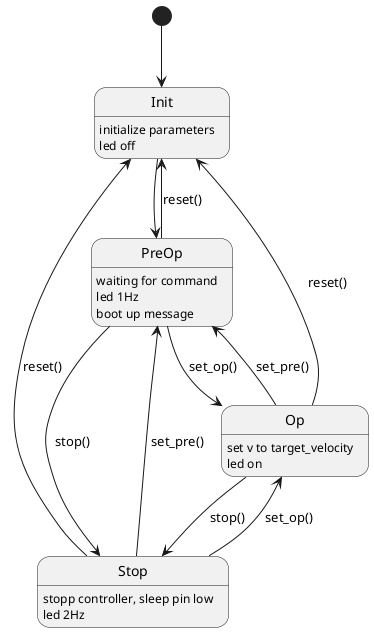 @startuml

[*] --> Init
Init : initialize parameters
Stop: stopp controller, sleep pin low
PreOp : waiting for command
Op : set v to target_velocity

Init : led off
Stop: led 2Hz
PreOp : led 1Hz
Op : led on

PreOp : boot up message

Init --> PreOp
PreOp --> Op : set_op()
PreOp --> Stop : stop()
PreOp --> Init : reset()

Op --> Init : reset()
Op --> Stop : stop()
Op --> PreOp : set_pre()

Stop --> Op : set_op()
Stop --> PreOp : set_pre()
Stop --> Init : reset()

@enduml
